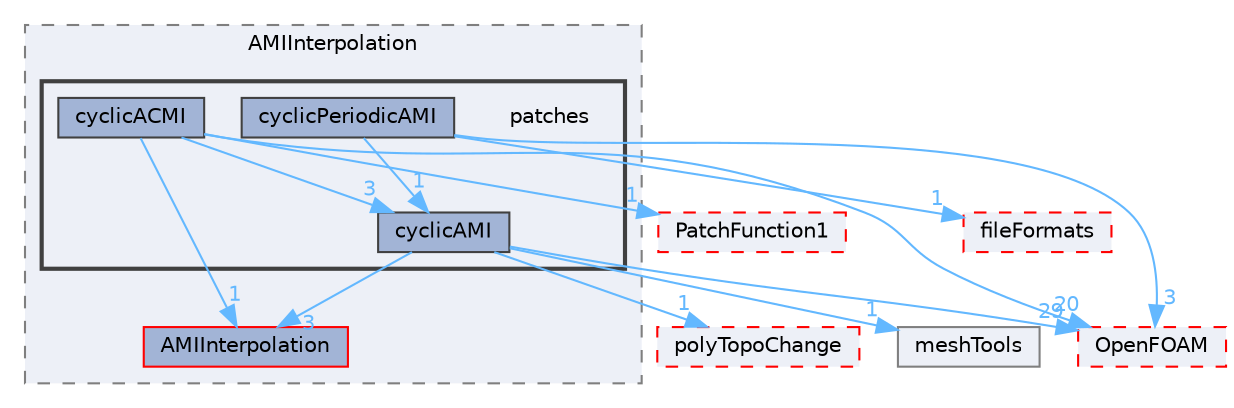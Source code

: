 digraph "src/meshTools/AMIInterpolation/patches"
{
 // LATEX_PDF_SIZE
  bgcolor="transparent";
  edge [fontname=Helvetica,fontsize=10,labelfontname=Helvetica,labelfontsize=10];
  node [fontname=Helvetica,fontsize=10,shape=box,height=0.2,width=0.4];
  compound=true
  subgraph clusterdir_6b9532b4107849d088a6e7b91bdf643c {
    graph [ bgcolor="#edf0f7", pencolor="grey50", label="AMIInterpolation", fontname=Helvetica,fontsize=10 style="filled,dashed", URL="dir_6b9532b4107849d088a6e7b91bdf643c.html",tooltip=""]
  dir_cc283432b470ffbfab40d5c39743e289 [label="AMIInterpolation", fillcolor="#a2b4d6", color="red", style="filled", URL="dir_cc283432b470ffbfab40d5c39743e289.html",tooltip=""];
  subgraph clusterdir_e48036504f77ea988a54ffba425a88d8 {
    graph [ bgcolor="#edf0f7", pencolor="grey25", label="", fontname=Helvetica,fontsize=10 style="filled,bold", URL="dir_e48036504f77ea988a54ffba425a88d8.html",tooltip=""]
    dir_e48036504f77ea988a54ffba425a88d8 [shape=plaintext, label="patches"];
  dir_a002ce956f212465992d628c933cbc63 [label="cyclicACMI", fillcolor="#a2b4d6", color="grey25", style="filled", URL="dir_a002ce956f212465992d628c933cbc63.html",tooltip=""];
  dir_cd74d29a05e94118a5acdbfd55a576bf [label="cyclicAMI", fillcolor="#a2b4d6", color="grey25", style="filled", URL="dir_cd74d29a05e94118a5acdbfd55a576bf.html",tooltip=""];
  dir_d0cabc02d0aba85747502d3d40c03977 [label="cyclicPeriodicAMI", fillcolor="#a2b4d6", color="grey25", style="filled", URL="dir_d0cabc02d0aba85747502d3d40c03977.html",tooltip=""];
  }
  }
  dir_09d50951098ee555b67e42398c5d8325 [label="PatchFunction1", fillcolor="#edf0f7", color="red", style="filled,dashed", URL="dir_09d50951098ee555b67e42398c5d8325.html",tooltip=""];
  dir_b05602f37bb521a7142c0a3e200b5f35 [label="fileFormats", fillcolor="#edf0f7", color="red", style="filled,dashed", URL="dir_b05602f37bb521a7142c0a3e200b5f35.html",tooltip=""];
  dir_c389f6a60c7943062c7641a3b8faf6d0 [label="polyTopoChange", fillcolor="#edf0f7", color="red", style="filled,dashed", URL="dir_c389f6a60c7943062c7641a3b8faf6d0.html",tooltip=""];
  dir_c5473ff19b20e6ec4dfe5c310b3778a8 [label="OpenFOAM", fillcolor="#edf0f7", color="red", style="filled,dashed", URL="dir_c5473ff19b20e6ec4dfe5c310b3778a8.html",tooltip=""];
  dir_ed89494532d84cde5bd7df6bbfcbe2dc [label="meshTools", fillcolor="#edf0f7", color="grey50", style="filled", URL="dir_ed89494532d84cde5bd7df6bbfcbe2dc.html",tooltip=""];
  dir_a002ce956f212465992d628c933cbc63->dir_cd74d29a05e94118a5acdbfd55a576bf [headlabel="3", labeldistance=1.5 headhref="dir_000766_000776.html" href="dir_000766_000776.html" color="steelblue1" fontcolor="steelblue1"];
  dir_a002ce956f212465992d628c933cbc63->dir_c5473ff19b20e6ec4dfe5c310b3778a8 [headlabel="20", labeldistance=1.5 headhref="dir_000766_002695.html" href="dir_000766_002695.html" color="steelblue1" fontcolor="steelblue1"];
  dir_a002ce956f212465992d628c933cbc63->dir_cc283432b470ffbfab40d5c39743e289 [headlabel="1", labeldistance=1.5 headhref="dir_000766_000102.html" href="dir_000766_000102.html" color="steelblue1" fontcolor="steelblue1"];
  dir_a002ce956f212465992d628c933cbc63->dir_09d50951098ee555b67e42398c5d8325 [headlabel="1", labeldistance=1.5 headhref="dir_000766_002831.html" href="dir_000766_002831.html" color="steelblue1" fontcolor="steelblue1"];
  dir_cd74d29a05e94118a5acdbfd55a576bf->dir_c5473ff19b20e6ec4dfe5c310b3778a8 [headlabel="29", labeldistance=1.5 headhref="dir_000776_002695.html" href="dir_000776_002695.html" color="steelblue1" fontcolor="steelblue1"];
  dir_cd74d29a05e94118a5acdbfd55a576bf->dir_cc283432b470ffbfab40d5c39743e289 [headlabel="3", labeldistance=1.5 headhref="dir_000776_000102.html" href="dir_000776_000102.html" color="steelblue1" fontcolor="steelblue1"];
  dir_cd74d29a05e94118a5acdbfd55a576bf->dir_ed89494532d84cde5bd7df6bbfcbe2dc [headlabel="1", labeldistance=1.5 headhref="dir_000776_002383.html" href="dir_000776_002383.html" color="steelblue1" fontcolor="steelblue1"];
  dir_cd74d29a05e94118a5acdbfd55a576bf->dir_c389f6a60c7943062c7641a3b8faf6d0 [headlabel="1", labeldistance=1.5 headhref="dir_000776_002999.html" href="dir_000776_002999.html" color="steelblue1" fontcolor="steelblue1"];
  dir_d0cabc02d0aba85747502d3d40c03977->dir_c5473ff19b20e6ec4dfe5c310b3778a8 [headlabel="3", labeldistance=1.5 headhref="dir_000786_002695.html" href="dir_000786_002695.html" color="steelblue1" fontcolor="steelblue1"];
  dir_d0cabc02d0aba85747502d3d40c03977->dir_b05602f37bb521a7142c0a3e200b5f35 [headlabel="1", labeldistance=1.5 headhref="dir_000786_001353.html" href="dir_000786_001353.html" color="steelblue1" fontcolor="steelblue1"];
  dir_d0cabc02d0aba85747502d3d40c03977->dir_cd74d29a05e94118a5acdbfd55a576bf [headlabel="1", labeldistance=1.5 headhref="dir_000786_000776.html" href="dir_000786_000776.html" color="steelblue1" fontcolor="steelblue1"];
}

